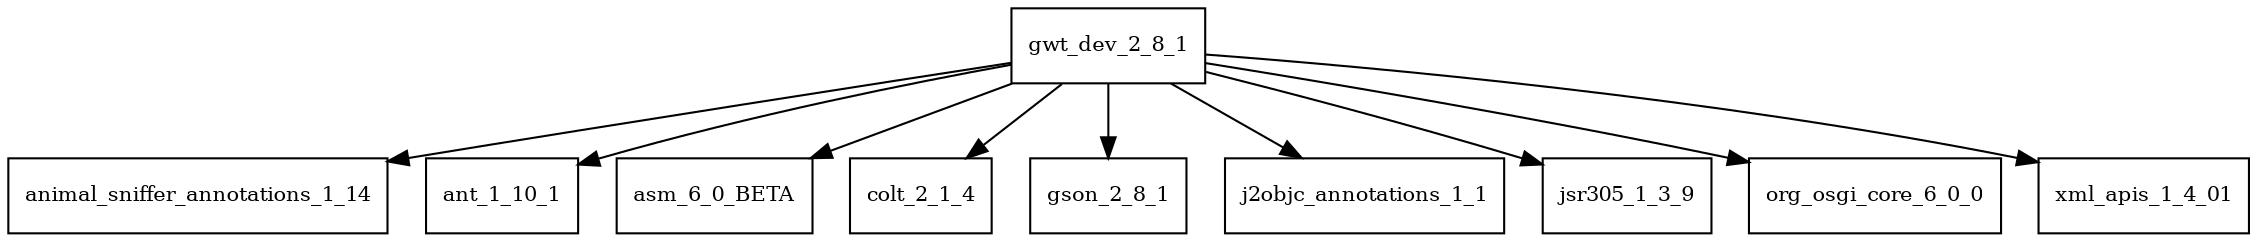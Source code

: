 digraph gwt_dev_2_8_1_dependencies {
  node [shape = box, fontsize=10.0];
  gwt_dev_2_8_1 -> animal_sniffer_annotations_1_14;
  gwt_dev_2_8_1 -> ant_1_10_1;
  gwt_dev_2_8_1 -> asm_6_0_BETA;
  gwt_dev_2_8_1 -> colt_2_1_4;
  gwt_dev_2_8_1 -> gson_2_8_1;
  gwt_dev_2_8_1 -> j2objc_annotations_1_1;
  gwt_dev_2_8_1 -> jsr305_1_3_9;
  gwt_dev_2_8_1 -> org_osgi_core_6_0_0;
  gwt_dev_2_8_1 -> xml_apis_1_4_01;
}
